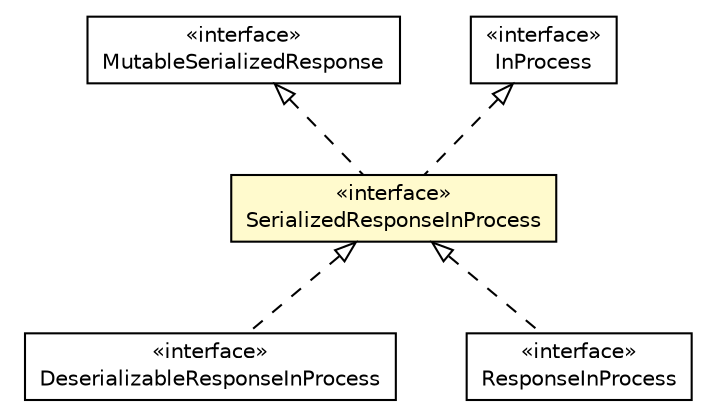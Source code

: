 #!/usr/local/bin/dot
#
# Class diagram 
# Generated by UMLGraph version R5_6-24-gf6e263 (http://www.umlgraph.org/)
#

digraph G {
	edge [fontname="Helvetica",fontsize=10,labelfontname="Helvetica",labelfontsize=10];
	node [fontname="Helvetica",fontsize=10,shape=plaintext];
	nodesep=0.25;
	ranksep=0.5;
	// io.reinert.requestor.core.MutableSerializedResponse
	c71640 [label=<<table title="io.reinert.requestor.core.MutableSerializedResponse" border="0" cellborder="1" cellspacing="0" cellpadding="2" port="p" href="./MutableSerializedResponse.html">
		<tr><td><table border="0" cellspacing="0" cellpadding="1">
<tr><td align="center" balign="center"> &#171;interface&#187; </td></tr>
<tr><td align="center" balign="center"> MutableSerializedResponse </td></tr>
		</table></td></tr>
		</table>>, URL="./MutableSerializedResponse.html", fontname="Helvetica", fontcolor="black", fontsize=10.0];
	// io.reinert.requestor.core.InProcess
	c71647 [label=<<table title="io.reinert.requestor.core.InProcess" border="0" cellborder="1" cellspacing="0" cellpadding="2" port="p" href="./InProcess.html">
		<tr><td><table border="0" cellspacing="0" cellpadding="1">
<tr><td align="center" balign="center"> &#171;interface&#187; </td></tr>
<tr><td align="center" balign="center"> InProcess </td></tr>
		</table></td></tr>
		</table>>, URL="./InProcess.html", fontname="Helvetica", fontcolor="black", fontsize=10.0];
	// io.reinert.requestor.core.DeserializableResponseInProcess
	c71654 [label=<<table title="io.reinert.requestor.core.DeserializableResponseInProcess" border="0" cellborder="1" cellspacing="0" cellpadding="2" port="p" href="./DeserializableResponseInProcess.html">
		<tr><td><table border="0" cellspacing="0" cellpadding="1">
<tr><td align="center" balign="center"> &#171;interface&#187; </td></tr>
<tr><td align="center" balign="center"> DeserializableResponseInProcess </td></tr>
		</table></td></tr>
		</table>>, URL="./DeserializableResponseInProcess.html", fontname="Helvetica", fontcolor="black", fontsize=10.0];
	// io.reinert.requestor.core.ResponseInProcess
	c71684 [label=<<table title="io.reinert.requestor.core.ResponseInProcess" border="0" cellborder="1" cellspacing="0" cellpadding="2" port="p" href="./ResponseInProcess.html">
		<tr><td><table border="0" cellspacing="0" cellpadding="1">
<tr><td align="center" balign="center"> &#171;interface&#187; </td></tr>
<tr><td align="center" balign="center"> ResponseInProcess </td></tr>
		</table></td></tr>
		</table>>, URL="./ResponseInProcess.html", fontname="Helvetica", fontcolor="black", fontsize=10.0];
	// io.reinert.requestor.core.SerializedResponseInProcess
	c71693 [label=<<table title="io.reinert.requestor.core.SerializedResponseInProcess" border="0" cellborder="1" cellspacing="0" cellpadding="2" port="p" bgcolor="lemonChiffon" href="./SerializedResponseInProcess.html">
		<tr><td><table border="0" cellspacing="0" cellpadding="1">
<tr><td align="center" balign="center"> &#171;interface&#187; </td></tr>
<tr><td align="center" balign="center"> SerializedResponseInProcess </td></tr>
		</table></td></tr>
		</table>>, URL="./SerializedResponseInProcess.html", fontname="Helvetica", fontcolor="black", fontsize=10.0];
	//io.reinert.requestor.core.DeserializableResponseInProcess implements io.reinert.requestor.core.SerializedResponseInProcess
	c71693:p -> c71654:p [dir=back,arrowtail=empty,style=dashed];
	//io.reinert.requestor.core.ResponseInProcess implements io.reinert.requestor.core.SerializedResponseInProcess
	c71693:p -> c71684:p [dir=back,arrowtail=empty,style=dashed];
	//io.reinert.requestor.core.SerializedResponseInProcess implements io.reinert.requestor.core.MutableSerializedResponse
	c71640:p -> c71693:p [dir=back,arrowtail=empty,style=dashed];
	//io.reinert.requestor.core.SerializedResponseInProcess implements io.reinert.requestor.core.InProcess
	c71647:p -> c71693:p [dir=back,arrowtail=empty,style=dashed];
}

